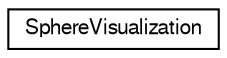 digraph "Graphical Class Hierarchy"
{
  edge [fontname="FreeSans",fontsize="10",labelfontname="FreeSans",labelfontsize="10"];
  node [fontname="FreeSans",fontsize="10",shape=record];
  rankdir="LR";
  Node1 [label="SphereVisualization",height=0.2,width=0.4,color="black", fillcolor="white", style="filled",URL="$d7/d94/struct_sphere_visualization.html"];
}
